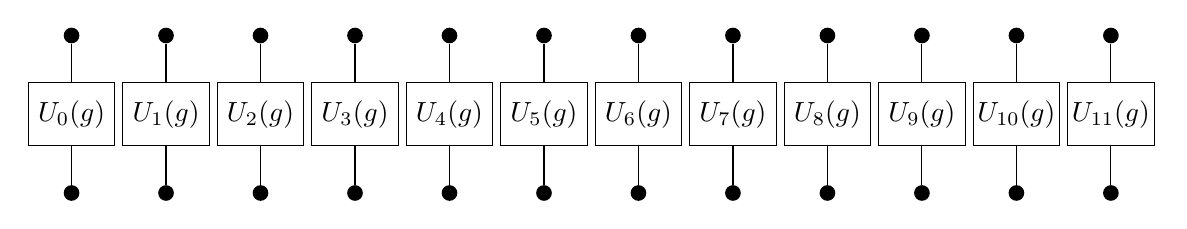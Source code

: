 \begin{tikzpicture}
	\foreach \x in {0,...,11}{
		\node (\x) [circle,fill,inner sep=2pt] at (\x*1.2,0) {};
		\node (2\x) [] at (\x*1.2,-1) {};
		\node (3\x) [circle,fill,inner sep=2pt] at (\x*1.2,-2) {};
	}
	
	\foreach \x in {0,...,11}{
		\draw (\x) -- (2\x);
		\draw (2\x) -- (3\x);
	}
	
	\foreach \x in {0,...,11}
	\draw [fill=white] (\x*1.2-0.55,-0.6) rectangle (\x*1.2+0.55,-1.40);
	
	\foreach \x in {0,...,11}{
		\node (other \x) [] at (\x*1.2,-1) {$U_{\x}(g)$};
	}
\end{tikzpicture}